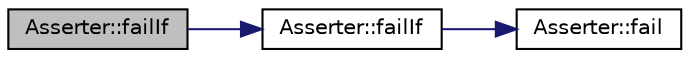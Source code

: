 digraph "Asserter::failIf"
{
  edge [fontname="Helvetica",fontsize="10",labelfontname="Helvetica",labelfontsize="10"];
  node [fontname="Helvetica",fontsize="10",shape=record];
  rankdir="LR";
  Node1 [label="Asserter::failIf",height=0.2,width=0.4,color="black", fillcolor="grey75", style="filled", fontcolor="black"];
  Node1 -> Node2 [color="midnightblue",fontsize="10",style="solid",fontname="Helvetica"];
  Node2 [label="Asserter::failIf",height=0.2,width=0.4,color="black", fillcolor="white", style="filled",URL="$struct_asserter.html#acaf64416c08cc5ff1093d6560b5c6a58",tooltip="Throws a Exception with the specified message and location. "];
  Node2 -> Node3 [color="midnightblue",fontsize="10",style="solid",fontname="Helvetica"];
  Node3 [label="Asserter::fail",height=0.2,width=0.4,color="black", fillcolor="white", style="filled",URL="$struct_asserter.html#a5c4cad6630ad99b6e61e70aac7dbc8f4",tooltip="Throws a Exception with the specified message and location. "];
}
